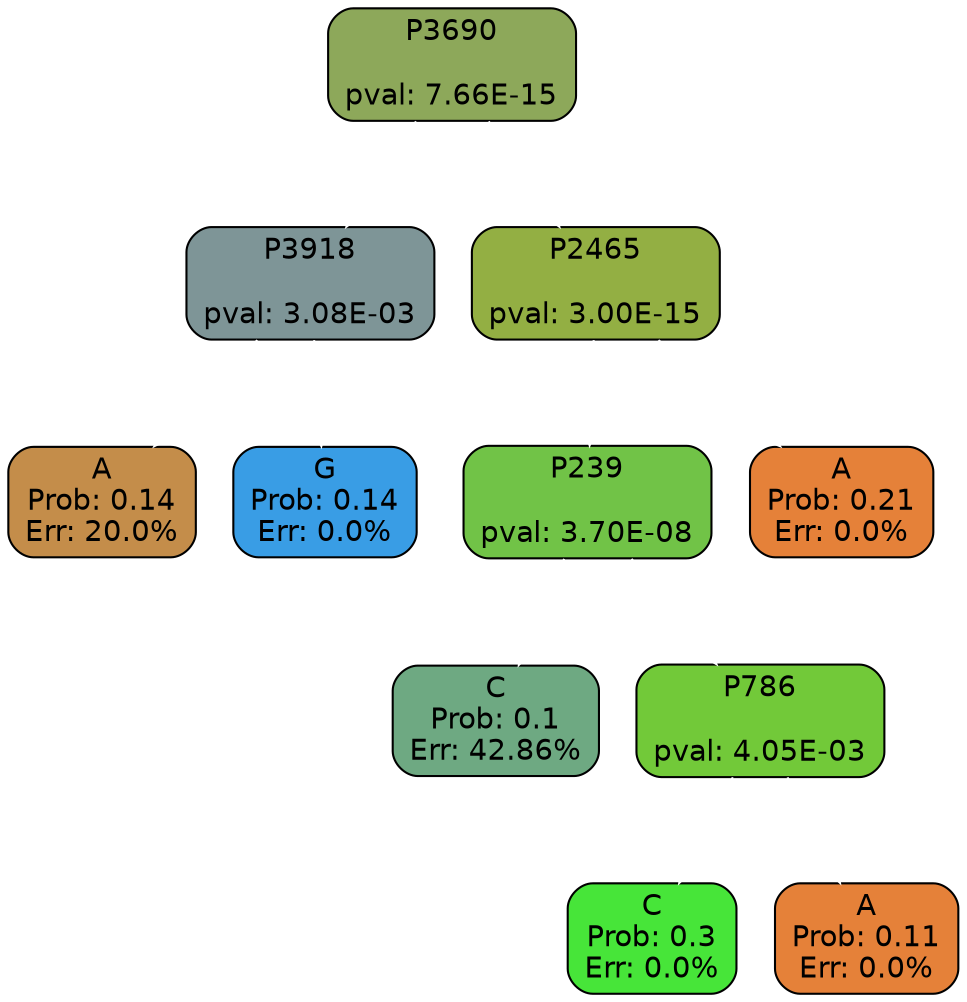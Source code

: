 digraph Tree {
node [shape=box, style="filled, rounded", color="black", fontname=helvetica] ;
graph [splines=straight, bgcolor=transparent, dpi=600] ;
edge [fontname=helvetica,color=white] ;
1 [label="P3690

pval: 7.66E-15", fillcolor="#8da85a",fontcolor="black"] ;
2 [label="P3918

pval: 3.08E-03", fillcolor="#7e9597",fontcolor="black"] ;
3 [label="A
Prob: 0.14
Err: 20.0%", fillcolor="#c48d4a",fontcolor="black"] ;
4 [label="G
Prob: 0.14
Err: 0.0%", fillcolor="#399de5",fontcolor="black"] ;
5 [label="P2465

pval: 3.00E-15", fillcolor="#93af43",fontcolor="black"] ;
6 [label="P239

pval: 3.70E-08", fillcolor="#71c347",fontcolor="black"] ;
7 [label="C
Prob: 0.1
Err: 42.86%", fillcolor="#6ea982",fontcolor="black"] ;
8 [label="P786

pval: 4.05E-03", fillcolor="#72c939",fontcolor="black"] ;
9 [label="C
Prob: 0.3
Err: 0.0%", fillcolor="#47e539",fontcolor="black"] ;
10 [label="A
Prob: 0.11
Err: 0.0%", fillcolor="#e58139",fontcolor="black"] ;
11 [label="A
Prob: 0.21
Err: 0.0%", fillcolor="#e58139",fontcolor="black"] ;
1 -> 2 [label="A",fontcolor=white] ;
1 -> 5 [label="CTG",fontcolor=white] ;
2 -> 3 [label="TG",fontcolor=white] ;
2 -> 4 [label="C",fontcolor=white] ;
5 -> 11 [label="G",fontcolor=white] ;
5 -> 6 [label="ACT",fontcolor=white] ;
6 -> 8 [label="C",fontcolor=white] ;
6 -> 7 [label="ATG",fontcolor=white] ;
8 -> 9 [label="AC",fontcolor=white] ;
8 -> 10 [label="G",fontcolor=white] ;
}